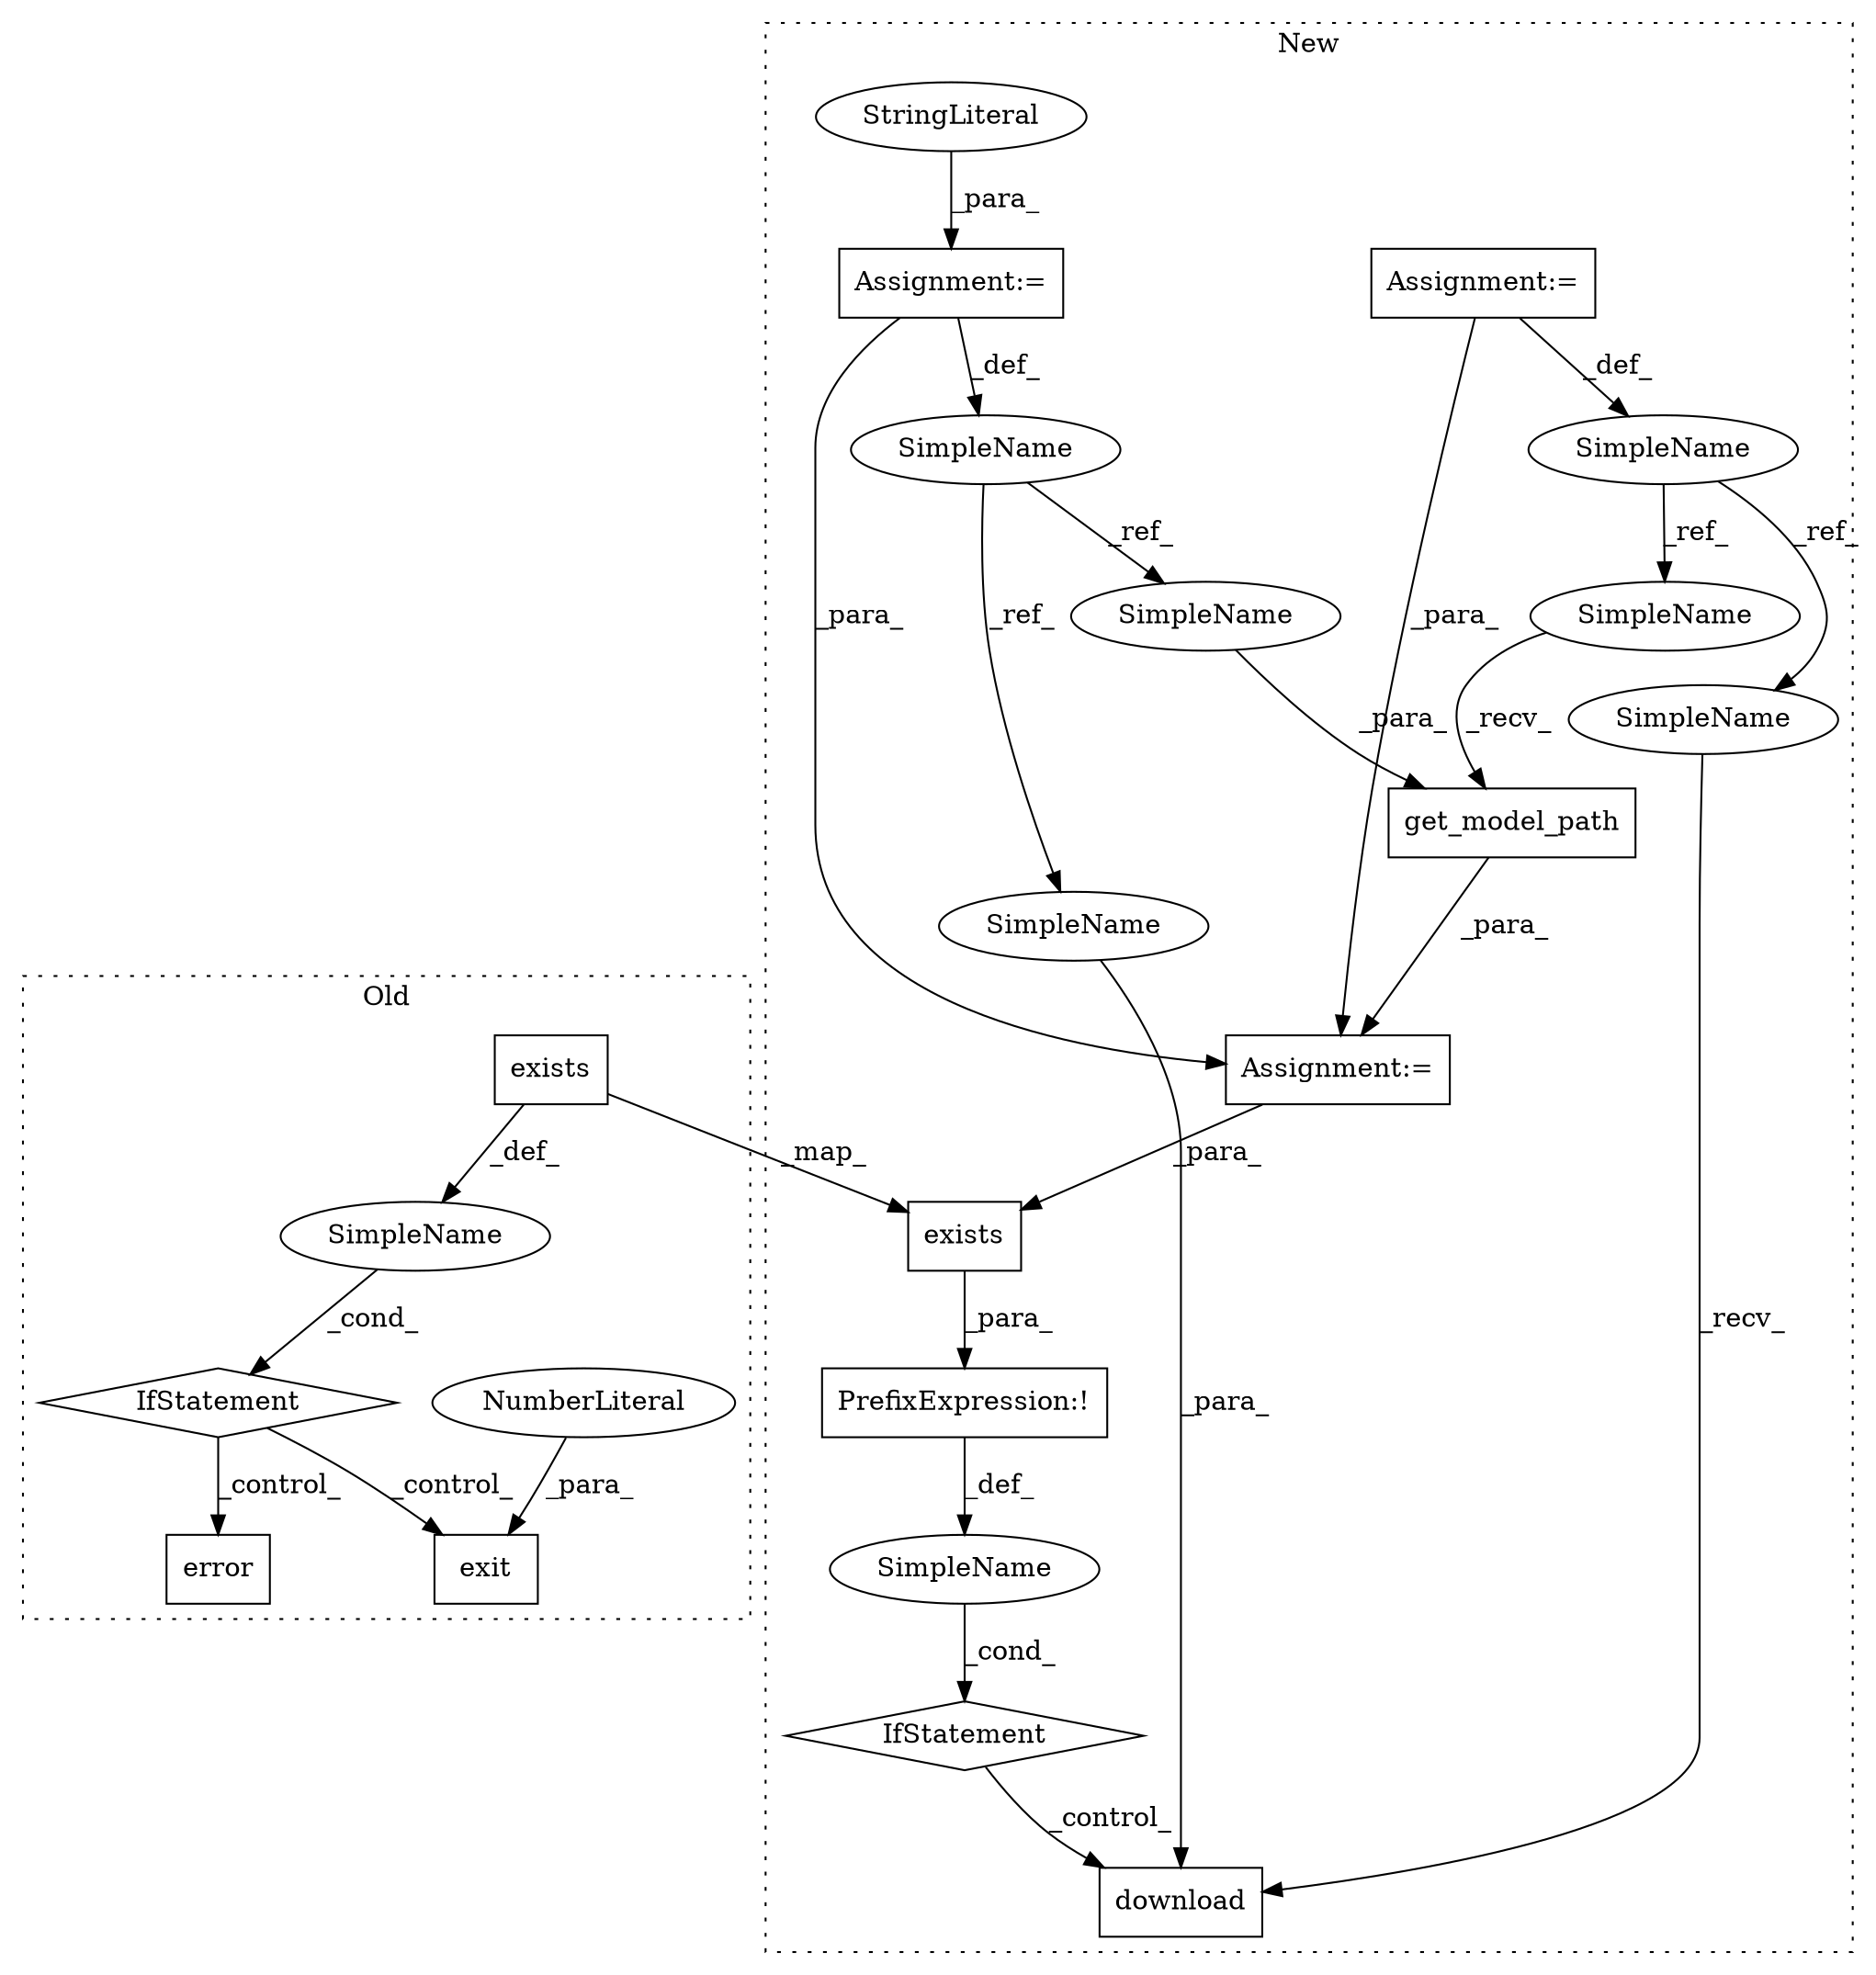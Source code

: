 digraph G {
subgraph cluster0 {
1 [label="exit" a="32" s="1164,1170" l="5,1" shape="box"];
4 [label="SimpleName" a="42" s="" l="" shape="ellipse"];
5 [label="error" a="32" s="1143" l="7" shape="box"];
6 [label="NumberLiteral" a="34" s="1169" l="1" shape="ellipse"];
11 [label="exists" a="32" s="1038,1055" l="7,1" shape="box"];
12 [label="IfStatement" a="25" s="1026,1056" l="4,2" shape="diamond"];
label = "Old";
style="dotted";
}
subgraph cluster1 {
2 [label="download" a="32" s="1050,1069" l="9,1" shape="box"];
3 [label="PrefixExpression:!" a="38" s="998" l="1" shape="box"];
7 [label="get_model_path" a="32" s="937,962" l="15,1" shape="box"];
8 [label="SimpleName" a="42" s="" l="" shape="ellipse"];
9 [label="IfStatement" a="25" s="994,1025" l="4,2" shape="diamond"];
10 [label="exists" a="32" s="1007,1024" l="7,1" shape="box"];
13 [label="SimpleName" a="42" s="882" l="10" shape="ellipse"];
14 [label="SimpleName" a="42" s="811" l="12" shape="ellipse"];
15 [label="Assignment:=" a="7" s="811" l="12" shape="box"];
16 [label="Assignment:=" a="7" s="892" l="1" shape="box"];
17 [label="Assignment:=" a="7" s="923" l="1" shape="box"];
18 [label="StringLiteral" a="45" s="893" l="14" shape="ellipse"];
19 [label="SimpleName" a="42" s="1037" l="12" shape="ellipse"];
20 [label="SimpleName" a="42" s="924" l="12" shape="ellipse"];
21 [label="SimpleName" a="42" s="1059" l="10" shape="ellipse"];
22 [label="SimpleName" a="42" s="952" l="10" shape="ellipse"];
label = "New";
style="dotted";
}
3 -> 8 [label="_def_"];
4 -> 12 [label="_cond_"];
6 -> 1 [label="_para_"];
7 -> 17 [label="_para_"];
8 -> 9 [label="_cond_"];
9 -> 2 [label="_control_"];
10 -> 3 [label="_para_"];
11 -> 4 [label="_def_"];
11 -> 10 [label="_map_"];
12 -> 5 [label="_control_"];
12 -> 1 [label="_control_"];
13 -> 22 [label="_ref_"];
13 -> 21 [label="_ref_"];
14 -> 20 [label="_ref_"];
14 -> 19 [label="_ref_"];
15 -> 17 [label="_para_"];
15 -> 14 [label="_def_"];
16 -> 13 [label="_def_"];
16 -> 17 [label="_para_"];
17 -> 10 [label="_para_"];
18 -> 16 [label="_para_"];
19 -> 2 [label="_recv_"];
20 -> 7 [label="_recv_"];
21 -> 2 [label="_para_"];
22 -> 7 [label="_para_"];
}